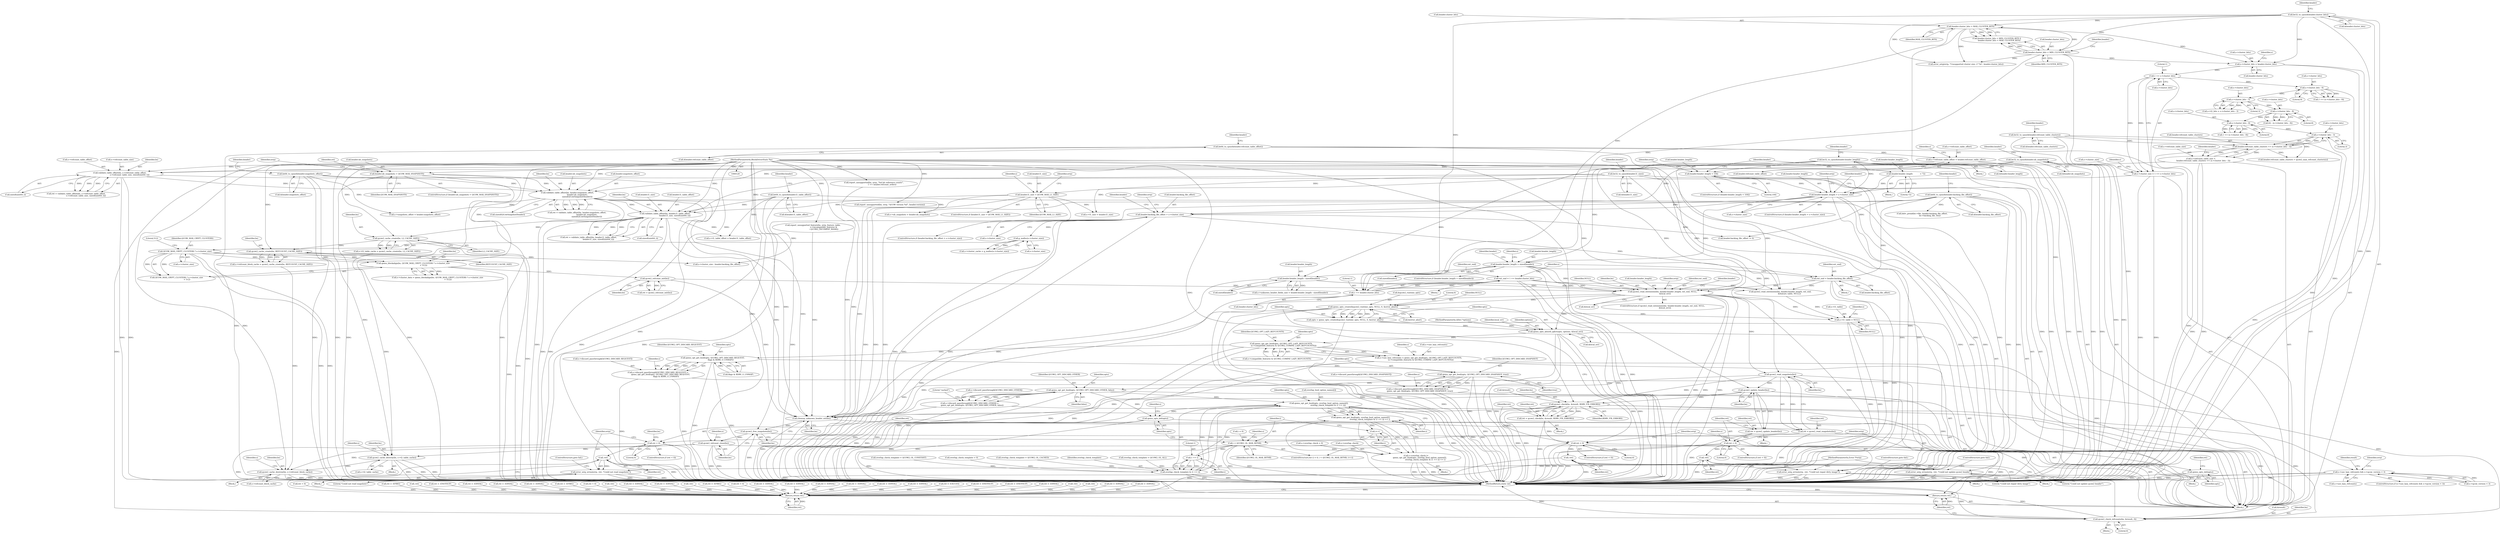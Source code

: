 digraph "0_qemu_6a83f8b5bec6f59e56cc49bd49e4c3f8f805d56f_0@API" {
"1001042" [label="(Call,qcow2_read_extensions(bs, header.header_length, ext_end, NULL,\n        &local_err))"];
"1001018" [label="(Call,qcow2_refcount_init(bs))"];
"1000996" [label="(Call,qemu_blockalign(bs, QCOW_MAX_CRYPT_CLUSTERS * s->cluster_size\n                                  + 512))"];
"1000981" [label="(Call,qcow2_cache_create(bs, REFCOUNT_CACHE_SIZE))"];
"1000974" [label="(Call,qcow2_cache_create(bs, L2_CACHE_SIZE))"];
"1000876" [label="(Call,validate_table_offset(bs, header.l1_table_offset,\n                                header.l1_size, sizeof(uint64_t)))"];
"1000786" [label="(Call,validate_table_offset(bs, header.snapshots_offset,\n                                header.nb_snapshots,\n                                sizeof(QCowSnapshotHeader)))"];
"1000750" [label="(Call,validate_table_offset(bs, s->refcount_table_offset,\n                                s->refcount_table_size, sizeof(uint64_t)))"];
"1000121" [label="(MethodParameterIn,BlockDriverState *bs)"];
"1000712" [label="(Call,s->refcount_table_offset = header.refcount_table_offset)"];
"1000218" [label="(Call,be64_to_cpus(&header.refcount_table_offset))"];
"1000719" [label="(Call,s->refcount_table_size =\n        header.refcount_table_clusters << (s->cluster_bits - 3))"];
"1000723" [label="(Call,header.refcount_table_clusters << (s->cluster_bits - 3))"];
"1000223" [label="(Call,be32_to_cpus(&header.refcount_table_clusters))"];
"1000727" [label="(Call,s->cluster_bits - 3)"];
"1000704" [label="(Call,s->cluster_bits - 8)"];
"1000692" [label="(Call,s->cluster_bits - 8)"];
"1000663" [label="(Call,s->cluster_bits - 3)"];
"1000331" [label="(Call,s->cluster_bits - 9)"];
"1000320" [label="(Call,1 << s->cluster_bits)"];
"1000309" [label="(Call,s->cluster_bits = header.cluster_bits)"];
"1000292" [label="(Call,header.cluster_bits > MAX_CLUSTER_BITS)"];
"1000198" [label="(Call,be32_to_cpus(&header.cluster_bits))"];
"1000287" [label="(Call,header.cluster_bits < MIN_CLUSTER_BITS)"];
"1000228" [label="(Call,be64_to_cpus(&header.snapshots_offset))"];
"1000233" [label="(Call,be32_to_cpus(&header.nb_snapshots))"];
"1000770" [label="(Call,header.nb_snapshots > QCOW_MAX_SNAPSHOTS)"];
"1000208" [label="(Call,be64_to_cpus(&header.l1_table_offset))"];
"1000213" [label="(Call,be32_to_cpus(&header.l1_size))"];
"1000806" [label="(Call,header.l1_size > QCOW_MAX_L1_SIZE)"];
"1000999" [label="(Call,QCOW_MAX_CRYPT_CLUSTERS * s->cluster_size)"];
"1000988" [label="(Call,g_malloc(s->cluster_size))"];
"1000479" [label="(Call,header.backing_file_offset > s->cluster_size)"];
"1000183" [label="(Call,be64_to_cpus(&header.backing_file_offset))"];
"1000411" [label="(Call,header.header_length > s->cluster_size)"];
"1000396" [label="(Call,header.header_length < 104)"];
"1000390" [label="(Call,be32_to_cpus(&header.header_length))"];
"1000363" [label="(Call,header.header_length            = 72)"];
"1000316" [label="(Call,s->cluster_size = 1 << s->cluster_bits)"];
"1000439" [label="(Call,header.header_length - sizeof(header))"];
"1000428" [label="(Call,header.header_length > sizeof(header))"];
"1000500" [label="(Call,ext_end = header.backing_file_offset)"];
"1000507" [label="(Call,ext_end = 1 << header.cluster_bits)"];
"1000509" [label="(Call,1 << header.cluster_bits)"];
"1001140" [label="(Call,qcow2_read_snapshots(bs))"];
"1001138" [label="(Call,ret = qcow2_read_snapshots(bs))"];
"1001143" [label="(Call,ret < 0)"];
"1001149" [label="(Call,-ret)"];
"1001147" [label="(Call,error_setg_errno(errp, -ret, \"Could not read snapshots\"))"];
"1001480" [label="(Return,return ret;)"];
"1001430" [label="(Return,return ret;)"];
"1001175" [label="(Call,qcow2_update_header(bs))"];
"1001173" [label="(Call,ret = qcow2_update_header(bs))"];
"1001178" [label="(Call,ret < 0)"];
"1001184" [label="(Call,-ret)"];
"1001182" [label="(Call,error_setg_errno(errp, -ret, \"Could not update qcow2 header\"))"];
"1001217" [label="(Call,qcow2_check(bs, &result, BDRV_FIX_ERRORS))"];
"1001215" [label="(Call,ret = qcow2_check(bs, &result, BDRV_FIX_ERRORS))"];
"1001223" [label="(Call,ret < 0)"];
"1001229" [label="(Call,-ret)"];
"1001227" [label="(Call,error_setg_errno(errp, -ret, \"Could not repair dirty image\"))"];
"1001425" [label="(Call,qcow2_check_refcounts(bs, &result, 0))"];
"1001437" [label="(Call,cleanup_unknown_header_ext(bs))"];
"1001439" [label="(Call,qcow2_free_snapshots(bs))"];
"1001441" [label="(Call,qcow2_refcount_close(bs))"];
"1001457" [label="(Call,qcow2_cache_destroy(bs, s->l2_table_cache))"];
"1001467" [label="(Call,qcow2_cache_destroy(bs, s->refcount_block_cache))"];
"1001235" [label="(Call,qemu_opts_create(&qcow2_runtime_opts, NULL, 0, &error_abort))"];
"1001233" [label="(Call,opts = qemu_opts_create(&qcow2_runtime_opts, NULL, 0, &error_abort))"];
"1001242" [label="(Call,qemu_opts_absorb_qdict(opts, options, &local_err))"];
"1001262" [label="(Call,qemu_opt_get_bool(opts, QCOW2_OPT_LAZY_REFCOUNTS,\n        (s->compatible_features & QCOW2_COMPAT_LAZY_REFCOUNTS)))"];
"1001258" [label="(Call,s->use_lazy_refcounts = qemu_opt_get_bool(opts, QCOW2_OPT_LAZY_REFCOUNTS,\n        (s->compatible_features & QCOW2_COMPAT_LAZY_REFCOUNTS)))"];
"1001403" [label="(Call,s->use_lazy_refcounts && s->qcow_version < 3)"];
"1001290" [label="(Call,qemu_opt_get_bool(opts, QCOW2_OPT_DISCARD_REQUEST,\n                          flags & BDRV_O_UNMAP))"];
"1001284" [label="(Call,s->discard_passthrough[QCOW2_DISCARD_REQUEST] =\n        qemu_opt_get_bool(opts, QCOW2_OPT_DISCARD_REQUEST,\n                          flags & BDRV_O_UNMAP))"];
"1001302" [label="(Call,qemu_opt_get_bool(opts, QCOW2_OPT_DISCARD_SNAPSHOT, true))"];
"1001296" [label="(Call,s->discard_passthrough[QCOW2_DISCARD_SNAPSHOT] =\n        qemu_opt_get_bool(opts, QCOW2_OPT_DISCARD_SNAPSHOT, true))"];
"1001312" [label="(Call,qemu_opt_get_bool(opts, QCOW2_OPT_DISCARD_OTHER, false))"];
"1001306" [label="(Call,s->discard_passthrough[QCOW2_DISCARD_OTHER] =\n        qemu_opt_get_bool(opts, QCOW2_OPT_DISCARD_OTHER, false))"];
"1001362" [label="(Call,qemu_opts_del(opts))"];
"1001389" [label="(Call,qemu_opt_get_bool(opts, overlap_bool_option_names[i],\n                              overlap_check_template & (1 << i)))"];
"1001388" [label="(Call,qemu_opt_get_bool(opts, overlap_bool_option_names[i],\n                              overlap_check_template & (1 << i)) << i)"];
"1001381" [label="(Call,i++)"];
"1001378" [label="(Call,i < QCOW2_OL_MAX_BITNR)"];
"1001396" [label="(Call,1 << i)"];
"1001394" [label="(Call,overlap_check_template & (1 << i))"];
"1001384" [label="(Call,s->overlap_check |=\n            qemu_opt_get_bool(opts, overlap_bool_option_names[i],\n                              overlap_check_template & (1 << i)) << i)"];
"1001400" [label="(Call,qemu_opts_del(opts))"];
"1001447" [label="(Call,s->l1_table = NULL)"];
"1001469" [label="(Call,s->refcount_block_cache)"];
"1001258" [label="(Call,s->use_lazy_refcounts = qemu_opt_get_bool(opts, QCOW2_OPT_LAZY_REFCOUNTS,\n        (s->compatible_features & QCOW2_COMPAT_LAZY_REFCOUNTS)))"];
"1000881" [label="(Call,header.l1_size)"];
"1000293" [label="(Call,header.cluster_bits)"];
"1001378" [label="(Call,i < QCOW2_OL_MAX_BITNR)"];
"1001480" [label="(Return,return ret;)"];
"1000224" [label="(Call,&header.refcount_table_clusters)"];
"1001226" [label="(Block,)"];
"1000975" [label="(Identifier,bs)"];
"1000984" [label="(Call,s->cluster_cache = g_malloc(s->cluster_size))"];
"1001396" [label="(Call,1 << i)"];
"1000797" [label="(Call,ret < 0)"];
"1000124" [label="(MethodParameterIn,Error **errp)"];
"1000786" [label="(Call,validate_table_offset(bs, header.snapshots_offset,\n                                header.nb_snapshots,\n                                sizeof(QCowSnapshotHeader)))"];
"1000659" [label="(Call,s->l2_bits = s->cluster_bits - 3)"];
"1000723" [label="(Call,header.refcount_table_clusters << (s->cluster_bits - 3))"];
"1000231" [label="(Identifier,header)"];
"1001187" [label="(ControlStructure,goto fail;)"];
"1000501" [label="(Identifier,ext_end)"];
"1000322" [label="(Call,s->cluster_bits)"];
"1000369" [label="(Block,)"];
"1001316" [label="(Literal,\"cached\")"];
"1000794" [label="(Call,sizeof(QCowSnapshotHeader))"];
"1001458" [label="(Identifier,bs)"];
"1001353" [label="(Call,overlap_check_template = QCOW2_OL_ALL)"];
"1001459" [label="(Call,s->l2_table_cache)"];
"1001004" [label="(Literal,512)"];
"1001244" [label="(Identifier,options)"];
"1001394" [label="(Call,overlap_check_template & (1 << i))"];
"1000125" [label="(Block,)"];
"1001236" [label="(Call,&qcow2_runtime_opts)"];
"1000398" [label="(Identifier,header)"];
"1000847" [label="(Call,ret = -EFBIG)"];
"1001306" [label="(Call,s->discard_passthrough[QCOW2_DISCARD_OTHER] =\n        qemu_opt_get_bool(opts, QCOW2_OPT_DISCARD_OTHER, false))"];
"1001027" [label="(Call,-ret)"];
"1001016" [label="(Call,ret = qcow2_refcount_init(bs))"];
"1000480" [label="(Call,header.backing_file_offset)"];
"1001148" [label="(Identifier,errp)"];
"1001221" [label="(Identifier,BDRV_FIX_ERRORS)"];
"1001296" [label="(Call,s->discard_passthrough[QCOW2_DISCARD_SNAPSHOT] =\n        qemu_opt_get_bool(opts, QCOW2_OPT_DISCARD_SNAPSHOT, true))"];
"1001447" [label="(Call,s->l1_table = NULL)"];
"1000428" [label="(Call,header.header_length > sizeof(header))"];
"1001333" [label="(Call,overlap_check_template = QCOW2_OL_CONSTANT)"];
"1000770" [label="(Call,header.nb_snapshots > QCOW_MAX_SNAPSHOTS)"];
"1001095" [label="(Call,bdrv_pread(bs->file, header.backing_file_offset,\n                         bs->backing_file, len))"];
"1001229" [label="(Call,-ret)"];
"1000774" [label="(Identifier,QCOW_MAX_SNAPSHOTS)"];
"1001442" [label="(Identifier,bs)"];
"1000310" [label="(Call,s->cluster_bits)"];
"1001421" [label="(Block,)"];
"1001242" [label="(Call,qemu_opts_absorb_qdict(opts, options, &local_err))"];
"1001293" [label="(Call,flags & BDRV_O_UNMAP)"];
"1001167" [label="(Block,)"];
"1001184" [label="(Call,-ret)"];
"1000805" [label="(ControlStructure,if (header.l1_size > QCOW_MAX_L1_SIZE))"];
"1000363" [label="(Call,header.header_length            = 72)"];
"1000273" [label="(Call,ret = -ENOTSUP)"];
"1000292" [label="(Call,header.cluster_bits > MAX_CLUSTER_BITS)"];
"1001000" [label="(Identifier,QCOW_MAX_CRYPT_CLUSTERS)"];
"1001357" [label="(Block,)"];
"1000506" [label="(Block,)"];
"1001437" [label="(Call,cleanup_unknown_header_ext(bs))"];
"1001235" [label="(Call,qemu_opts_create(&qcow2_runtime_opts, NULL, 0, &error_abort))"];
"1000733" [label="(Call,header.refcount_table_clusters > qcow2_max_refcount_clusters(s))"];
"1001404" [label="(Call,s->use_lazy_refcounts)"];
"1000884" [label="(Call,sizeof(uint64_t))"];
"1001297" [label="(Call,s->discard_passthrough[QCOW2_DISCARD_SNAPSHOT])"];
"1000603" [label="(Call,report_unsupported(bs, errp, \"%d bit reference counts\",\n                           1 << header.refcount_order))"];
"1000199" [label="(Call,&header.cluster_bits)"];
"1000218" [label="(Call,be64_to_cpus(&header.refcount_table_offset))"];
"1001145" [label="(Literal,0)"];
"1000321" [label="(Literal,1)"];
"1001217" [label="(Call,qcow2_check(bs, &result, BDRV_FIX_ERRORS))"];
"1000878" [label="(Call,header.l1_table_offset)"];
"1001044" [label="(Call,header.header_length)"];
"1000516" [label="(Identifier,s)"];
"1000874" [label="(Call,ret = validate_table_offset(bs, header.l1_table_offset,\n                                header.l1_size, sizeof(uint64_t)))"];
"1000546" [label="(Call,qcow2_read_extensions(bs, header.header_length, ext_end,\n                              &feature_table, NULL))"];
"1000479" [label="(Call,header.backing_file_offset > s->cluster_size)"];
"1000437" [label="(Identifier,s)"];
"1001239" [label="(Literal,0)"];
"1000806" [label="(Call,header.l1_size > QCOW_MAX_L1_SIZE)"];
"1001053" [label="(Identifier,errp)"];
"1001364" [label="(Call,ret = -EINVAL)"];
"1000233" [label="(Call,be32_to_cpus(&header.nb_snapshots))"];
"1000429" [label="(Call,header.header_length)"];
"1000490" [label="(Call,ret = -EINVAL)"];
"1000415" [label="(Call,s->cluster_size)"];
"1000223" [label="(Call,be32_to_cpus(&header.refcount_table_clusters))"];
"1001454" [label="(Identifier,s)"];
"1001466" [label="(Block,)"];
"1001416" [label="(Call,ret = -EINVAL)"];
"1000716" [label="(Call,header.refcount_table_offset)"];
"1000704" [label="(Call,s->cluster_bits - 8)"];
"1001312" [label="(Call,qemu_opt_get_bool(opts, QCOW2_OPT_DISCARD_OTHER, false))"];
"1000705" [label="(Call,s->cluster_bits)"];
"1001264" [label="(Identifier,QCOW2_OPT_LAZY_REFCOUNTS)"];
"1001362" [label="(Call,qemu_opts_del(opts))"];
"1001467" [label="(Call,qcow2_cache_destroy(bs, s->refcount_block_cache))"];
"1000976" [label="(Identifier,L2_CACHE_SIZE)"];
"1001178" [label="(Call,ret < 0)"];
"1000895" [label="(Call,s->l1_table_offset = header.l1_table_offset)"];
"1000970" [label="(Call,s->l2_table_cache = qcow2_cache_create(bs, L2_CACHE_SIZE))"];
"1000309" [label="(Call,s->cluster_bits = header.cluster_bits)"];
"1000755" [label="(Call,s->refcount_table_size)"];
"1001223" [label="(Call,ret < 0)"];
"1000992" [label="(Call,s->cluster_data = qemu_blockalign(bs, QCOW_MAX_CRYPT_CLUSTERS * s->cluster_size\n                                  + 512))"];
"1000777" [label="(Identifier,errp)"];
"1001049" [label="(Call,&local_err)"];
"1000820" [label="(Call,ret = -EFBIG)"];
"1000483" [label="(Call,s->cluster_size)"];
"1000787" [label="(Identifier,bs)"];
"1000667" [label="(Literal,3)"];
"1000664" [label="(Call,s->cluster_bits)"];
"1001181" [label="(Block,)"];
"1000761" [label="(Call,ret < 0)"];
"1000791" [label="(Call,header.nb_snapshots)"];
"1001439" [label="(Call,qcow2_free_snapshots(bs))"];
"1000982" [label="(Identifier,bs)"];
"1001445" [label="(Identifier,s)"];
"1000663" [label="(Call,s->cluster_bits - 3)"];
"1000500" [label="(Call,ext_end = header.backing_file_offset)"];
"1000291" [label="(Identifier,MIN_CLUSTER_BITS)"];
"1000721" [label="(Identifier,s)"];
"1001299" [label="(Identifier,s)"];
"1000713" [label="(Call,s->refcount_table_offset)"];
"1000169" [label="(Call,-ret)"];
"1001191" [label="(Identifier,s)"];
"1001363" [label="(Identifier,opts)"];
"1000748" [label="(Call,ret = validate_table_offset(bs, s->refcount_table_offset,\n                                s->refcount_table_size, sizeof(uint64_t)))"];
"1000813" [label="(Identifier,errp)"];
"1001216" [label="(Identifier,ret)"];
"1001233" [label="(Call,opts = qemu_opts_create(&qcow2_runtime_opts, NULL, 0, &error_abort))"];
"1000637" [label="(Call,ret = -EINVAL)"];
"1001055" [label="(Call,ret = -EINVAL)"];
"1000947" [label="(Call,-ret)"];
"1000206" [label="(Identifier,header)"];
"1000226" [label="(Identifier,header)"];
"1000287" [label="(Call,header.cluster_bits < MIN_CLUSTER_BITS)"];
"1000499" [label="(Block,)"];
"1000727" [label="(Call,s->cluster_bits - 3)"];
"1001379" [label="(Identifier,i)"];
"1001175" [label="(Call,qcow2_update_header(bs))"];
"1001456" [label="(Block,)"];
"1000121" [label="(MethodParameterIn,BlockDriverState *bs)"];
"1000214" [label="(Call,&header.l1_size)"];
"1001323" [label="(Call,overlap_check_template = 0)"];
"1001157" [label="(Identifier,bs)"];
"1001041" [label="(ControlStructure,if (qcow2_read_extensions(bs, header.header_length, ext_end, NULL,\n        &local_err)))"];
"1001448" [label="(Call,s->l1_table)"];
"1001427" [label="(Call,&result)"];
"1001042" [label="(Call,qcow2_read_extensions(bs, header.header_length, ext_end, NULL,\n        &local_err))"];
"1001146" [label="(Block,)"];
"1001139" [label="(Identifier,ret)"];
"1000286" [label="(Call,header.cluster_bits < MIN_CLUSTER_BITS ||\n        header.cluster_bits > MAX_CLUSTER_BITS)"];
"1001403" [label="(Call,s->use_lazy_refcounts && s->qcow_version < 3)"];
"1001273" [label="(Identifier,s)"];
"1000320" [label="(Call,1 << s->cluster_bits)"];
"1000815" [label="(Call,ret = -EFBIG)"];
"1001343" [label="(Call,overlap_check_template = QCOW2_OL_CACHED)"];
"1001061" [label="(Call,header.backing_file_offset != 0)"];
"1001398" [label="(Identifier,i)"];
"1000122" [label="(MethodParameterIn,QDict *options)"];
"1001395" [label="(Identifier,overlap_check_template)"];
"1000735" [label="(Identifier,header)"];
"1001304" [label="(Identifier,QCOW2_OPT_DISCARD_SNAPSHOT)"];
"1001390" [label="(Identifier,opts)"];
"1001399" [label="(Identifier,i)"];
"1000191" [label="(Identifier,header)"];
"1001183" [label="(Identifier,errp)"];
"1000327" [label="(Identifier,s)"];
"1001457" [label="(Call,qcow2_cache_destroy(bs, s->l2_table_cache))"];
"1001380" [label="(Identifier,QCOW2_OL_MAX_BITNR)"];
"1001382" [label="(Identifier,i)"];
"1000502" [label="(Call,header.backing_file_offset)"];
"1001313" [label="(Identifier,opts)"];
"1001228" [label="(Identifier,errp)"];
"1000213" [label="(Call,be32_to_cpus(&header.l1_size))"];
"1001375" [label="(Call,i = 0)"];
"1000724" [label="(Call,header.refcount_table_clusters)"];
"1001138" [label="(Call,ret = qcow2_read_snapshots(bs))"];
"1000509" [label="(Call,1 << header.cluster_bits)"];
"1001302" [label="(Call,qemu_opt_get_bool(opts, QCOW2_OPT_DISCARD_SNAPSHOT, true))"];
"1001077" [label="(Call,s->cluster_size - header.backing_file_offset)"];
"1000511" [label="(Call,header.cluster_bits)"];
"1000810" [label="(Identifier,QCOW_MAX_L1_SIZE)"];
"1001425" [label="(Call,qcow2_check_refcounts(bs, &result, 0))"];
"1000887" [label="(Call,ret < 0)"];
"1001144" [label="(Identifier,ret)"];
"1000413" [label="(Identifier,header)"];
"1000996" [label="(Call,qemu_blockalign(bs, QCOW_MAX_CRYPT_CLUSTERS * s->cluster_size\n                                  + 512))"];
"1000236" [label="(Identifier,header)"];
"1000779" [label="(Call,ret = -EINVAL)"];
"1000198" [label="(Call,be32_to_cpus(&header.cluster_bits))"];
"1001315" [label="(Identifier,false)"];
"1000329" [label="(Call,1 << (s->cluster_bits - 9))"];
"1001374" [label="(ControlStructure,for (i = 0; i < QCOW2_OL_MAX_BITNR; i++))"];
"1000219" [label="(Call,&header.refcount_table_offset)"];
"1001142" [label="(ControlStructure,if (ret < 0))"];
"1001259" [label="(Call,s->use_lazy_refcounts)"];
"1001400" [label="(Call,qemu_opts_del(opts))"];
"1000481" [label="(Identifier,header)"];
"1001232" [label="(ControlStructure,goto fail;)"];
"1001284" [label="(Call,s->discard_passthrough[QCOW2_DISCARD_REQUEST] =\n        qemu_opt_get_bool(opts, QCOW2_OPT_DISCARD_REQUEST,\n                          flags & BDRV_O_UNMAP))"];
"1001386" [label="(Identifier,s)"];
"1000208" [label="(Call,be64_to_cpus(&header.l1_table_offset))"];
"1000298" [label="(Call,error_setg(errp, \"Unsupported cluster size: 2^%i\", header.cluster_bits))"];
"1001088" [label="(Call,ret = -EINVAL)"];
"1001182" [label="(Call,error_setg_errno(errp, -ret, \"Could not update qcow2 header\"))"];
"1000422" [label="(Call,ret = -EINVAL)"];
"1000435" [label="(Call,s->unknown_header_fields_size = header.header_length - sizeof(header))"];
"1000427" [label="(ControlStructure,if (header.header_length > sizeof(header)))"];
"1000999" [label="(Call,QCOW_MAX_CRYPT_CLUSTERS * s->cluster_size)"];
"1000296" [label="(Identifier,MAX_CLUSTER_BITS)"];
"1001248" [label="(Identifier,local_err)"];
"1001402" [label="(ControlStructure,if (s->use_lazy_refcounts && s->qcow_version < 3))"];
"1000497" [label="(Identifier,header)"];
"1000743" [label="(Call,ret = -EINVAL)"];
"1000332" [label="(Call,s->cluster_bits)"];
"1001426" [label="(Identifier,bs)"];
"1000331" [label="(Call,s->cluster_bits - 9)"];
"1000397" [label="(Call,header.header_length)"];
"1000342" [label="(Block,)"];
"1001292" [label="(Identifier,QCOW2_OPT_DISCARD_REQUEST)"];
"1000731" [label="(Literal,3)"];
"1001441" [label="(Call,qcow2_refcount_close(bs))"];
"1000720" [label="(Call,s->refcount_table_size)"];
"1001238" [label="(Identifier,NULL)"];
"1000294" [label="(Identifier,header)"];
"1000696" [label="(Literal,8)"];
"1000432" [label="(Call,sizeof(header))"];
"1001369" [label="(Call,s->overlap_check = 0)"];
"1001018" [label="(Call,qcow2_refcount_init(bs))"];
"1000981" [label="(Call,qcow2_cache_create(bs, REFCOUNT_CACHE_SIZE))"];
"1000288" [label="(Call,header.cluster_bits)"];
"1001215" [label="(Call,ret = qcow2_check(bs, &result, BDRV_FIX_ERRORS))"];
"1000827" [label="(Identifier,s)"];
"1001290" [label="(Call,qemu_opt_get_bool(opts, QCOW2_OPT_DISCARD_REQUEST,\n                          flags & BDRV_O_UNMAP))"];
"1000807" [label="(Call,header.l1_size)"];
"1001265" [label="(Call,s->compatible_features & QCOW2_COMPAT_LAZY_REFCOUNTS)"];
"1000248" [label="(Call,ret = -EINVAL)"];
"1000869" [label="(Call,ret = -EINVAL)"];
"1000318" [label="(Identifier,s)"];
"1001307" [label="(Call,s->discard_passthrough[QCOW2_DISCARD_OTHER])"];
"1001405" [label="(Identifier,s)"];
"1000367" [label="(Literal,72)"];
"1001314" [label="(Identifier,QCOW2_OPT_DISCARD_OTHER)"];
"1000183" [label="(Call,be64_to_cpus(&header.backing_file_offset))"];
"1000440" [label="(Call,header.header_length)"];
"1001430" [label="(Return,return ret;)"];
"1001451" [label="(Identifier,NULL)"];
"1000719" [label="(Call,s->refcount_table_size =\n        header.refcount_table_clusters << (s->cluster_bits - 3))"];
"1001438" [label="(Identifier,bs)"];
"1000702" [label="(Call,1 << (s->cluster_bits - 8))"];
"1000591" [label="(Call,ret = -EACCES)"];
"1000876" [label="(Call,validate_table_offset(bs, header.l1_table_offset,\n                                header.l1_size, sizeof(uint64_t)))"];
"1000412" [label="(Call,header.header_length)"];
"1000751" [label="(Identifier,bs)"];
"1000692" [label="(Call,s->cluster_bits - 8)"];
"1000974" [label="(Call,qcow2_cache_create(bs, L2_CACHE_SIZE))"];
"1001141" [label="(Identifier,bs)"];
"1000266" [label="(Call,report_unsupported(bs, errp, \"QCOW version %d\", header.version))"];
"1000988" [label="(Call,g_malloc(s->cluster_size))"];
"1000420" [label="(Identifier,errp)"];
"1000313" [label="(Call,header.cluster_bits)"];
"1001150" [label="(Identifier,ret)"];
"1001230" [label="(Identifier,ret)"];
"1001180" [label="(Literal,0)"];
"1001222" [label="(ControlStructure,if (ret < 0))"];
"1001383" [label="(Block,)"];
"1000750" [label="(Call,validate_table_offset(bs, s->refcount_table_offset,\n                                s->refcount_table_size, sizeof(uint64_t)))"];
"1000430" [label="(Identifier,header)"];
"1001185" [label="(Identifier,ret)"];
"1001001" [label="(Call,s->cluster_size)"];
"1001414" [label="(Identifier,errp)"];
"1000396" [label="(Call,header.header_length < 104)"];
"1000708" [label="(Literal,8)"];
"1001047" [label="(Identifier,ext_end)"];
"1000221" [label="(Identifier,header)"];
"1000443" [label="(Call,sizeof(header))"];
"1000478" [label="(ControlStructure,if (header.backing_file_offset > s->cluster_size))"];
"1001219" [label="(Call,&result)"];
"1000510" [label="(Literal,1)"];
"1001173" [label="(Call,ret = qcow2_update_header(bs))"];
"1001186" [label="(Literal,\"Could not update qcow2 header\")"];
"1001429" [label="(Literal,0)"];
"1000769" [label="(ControlStructure,if (header.nb_snapshots > QCOW_MAX_SNAPSHOTS))"];
"1000712" [label="(Call,s->refcount_table_offset = header.refcount_table_offset)"];
"1000395" [label="(ControlStructure,if (header.header_length < 104))"];
"1000364" [label="(Call,header.header_length)"];
"1001174" [label="(Identifier,ret)"];
"1000785" [label="(Identifier,ret)"];
"1000411" [label="(Call,header.header_length > s->cluster_size)"];
"1000241" [label="(Identifier,header)"];
"1000564" [label="(Call,ret = -ENOTSUP)"];
"1001464" [label="(Identifier,s)"];
"1000771" [label="(Call,header.nb_snapshots)"];
"1000555" [label="(Call,report_unsupported_feature(bs, errp, feature_table,\n                                   s->incompatible_features &\n                                   ~QCOW2_INCOMPAT_MASK))"];
"1001151" [label="(Literal,\"Could not read snapshots\")"];
"1000228" [label="(Call,be64_to_cpus(&header.snapshots_offset))"];
"1001147" [label="(Call,error_setg_errno(errp, -ret, \"Could not read snapshots\"))"];
"1001152" [label="(ControlStructure,goto fail;)"];
"1001263" [label="(Identifier,opts)"];
"1001309" [label="(Identifier,s)"];
"1000234" [label="(Call,&header.nb_snapshots)"];
"1001234" [label="(Identifier,opts)"];
"1000752" [label="(Call,s->refcount_table_offset)"];
"1001285" [label="(Call,s->discard_passthrough[QCOW2_DISCARD_REQUEST])"];
"1001303" [label="(Identifier,opts)"];
"1000216" [label="(Identifier,header)"];
"1001179" [label="(Identifier,ret)"];
"1001482" [label="(MethodReturn,static int)"];
"1000758" [label="(Call,sizeof(uint64_t))"];
"1000390" [label="(Call,be32_to_cpus(&header.header_length))"];
"1001231" [label="(Literal,\"Could not repair dirty image\")"];
"1000209" [label="(Call,&header.l1_table_offset)"];
"1000612" [label="(Call,ret = -ENOTSUP)"];
"1001440" [label="(Identifier,bs)"];
"1000788" [label="(Call,header.snapshots_offset)"];
"1001253" [label="(Call,ret = -EINVAL)"];
"1001385" [label="(Call,s->overlap_check)"];
"1000690" [label="(Call,62 - (s->cluster_bits - 8))"];
"1001149" [label="(Call,-ret)"];
"1001019" [label="(Identifier,bs)"];
"1000877" [label="(Identifier,bs)"];
"1000784" [label="(Call,ret = validate_table_offset(bs, header.snapshots_offset,\n                                header.nb_snapshots,\n                                sizeof(QCowSnapshotHeader)))"];
"1000317" [label="(Call,s->cluster_size)"];
"1001389" [label="(Call,qemu_opt_get_bool(opts, overlap_bool_option_names[i],\n                              overlap_check_template & (1 << i)))"];
"1000983" [label="(Identifier,REFCOUNT_CACHE_SIZE)"];
"1001384" [label="(Call,s->overlap_check |=\n            qemu_opt_get_bool(opts, overlap_bool_option_names[i],\n                              overlap_check_template & (1 << i)) << i)"];
"1001381" [label="(Call,i++)"];
"1001391" [label="(Call,overlap_bool_option_names[i])"];
"1001176" [label="(Identifier,bs)"];
"1001424" [label="(Identifier,result)"];
"1001225" [label="(Literal,0)"];
"1001401" [label="(Identifier,opts)"];
"1000989" [label="(Call,s->cluster_size)"];
"1000728" [label="(Call,s->cluster_bits)"];
"1001131" [label="(Call,s->nb_snapshots = header.nb_snapshots)"];
"1000184" [label="(Call,&header.backing_file_offset)"];
"1000507" [label="(Call,ext_end = 1 << header.cluster_bits)"];
"1001243" [label="(Identifier,opts)"];
"1001474" [label="(Identifier,s)"];
"1000439" [label="(Call,header.header_length - sizeof(header))"];
"1001481" [label="(Identifier,ret)"];
"1001305" [label="(Identifier,true)"];
"1000335" [label="(Literal,9)"];
"1001218" [label="(Identifier,bs)"];
"1001240" [label="(Call,&error_abort)"];
"1001224" [label="(Identifier,ret)"];
"1001143" [label="(Call,ret < 0)"];
"1001211" [label="(Block,)"];
"1001063" [label="(Identifier,header)"];
"1001431" [label="(Identifier,ret)"];
"1001048" [label="(Identifier,NULL)"];
"1001245" [label="(Call,&local_err)"];
"1001113" [label="(Call,-ret)"];
"1001397" [label="(Literal,1)"];
"1000474" [label="(Call,-ret)"];
"1000977" [label="(Call,s->refcount_block_cache = qcow2_cache_create(bs, REFCOUNT_CACHE_SIZE))"];
"1001388" [label="(Call,qemu_opt_get_bool(opts, overlap_bool_option_names[i],\n                              overlap_check_template & (1 << i)) << i)"];
"1001365" [label="(Identifier,ret)"];
"1000316" [label="(Call,s->cluster_size = 1 << s->cluster_bits)"];
"1001407" [label="(Call,s->qcow_version < 3)"];
"1000403" [label="(Identifier,errp)"];
"1001140" [label="(Call,qcow2_read_snapshots(bs))"];
"1001043" [label="(Identifier,bs)"];
"1001227" [label="(Call,error_setg_errno(errp, -ret, \"Could not repair dirty image\"))"];
"1000693" [label="(Call,s->cluster_bits)"];
"1001468" [label="(Identifier,bs)"];
"1001262" [label="(Call,qemu_opt_get_bool(opts, QCOW2_OPT_LAZY_REFCOUNTS,\n        (s->compatible_features & QCOW2_COMPAT_LAZY_REFCOUNTS)))"];
"1000400" [label="(Literal,104)"];
"1000488" [label="(Identifier,errp)"];
"1001291" [label="(Identifier,opts)"];
"1000998" [label="(Call,QCOW_MAX_CRYPT_CLUSTERS * s->cluster_size\n                                  + 512)"];
"1000410" [label="(ControlStructure,if (header.header_length > s->cluster_size))"];
"1000391" [label="(Call,&header.header_length)"];
"1000304" [label="(Call,ret = -EINVAL)"];
"1000997" [label="(Identifier,bs)"];
"1000405" [label="(Call,ret = -EINVAL)"];
"1001124" [label="(Call,s->snapshots_offset = header.snapshots_offset)"];
"1001177" [label="(ControlStructure,if (ret < 0))"];
"1000508" [label="(Identifier,ext_end)"];
"1000825" [label="(Call,s->l1_size = header.l1_size)"];
"1000229" [label="(Call,&header.snapshots_offset)"];
"1001042" -> "1001041"  [label="AST: "];
"1001042" -> "1001049"  [label="CFG: "];
"1001043" -> "1001042"  [label="AST: "];
"1001044" -> "1001042"  [label="AST: "];
"1001047" -> "1001042"  [label="AST: "];
"1001048" -> "1001042"  [label="AST: "];
"1001049" -> "1001042"  [label="AST: "];
"1001053" -> "1001042"  [label="CFG: "];
"1001063" -> "1001042"  [label="CFG: "];
"1001042" -> "1001482"  [label="DDG: "];
"1001042" -> "1001482"  [label="DDG: "];
"1001042" -> "1001482"  [label="DDG: "];
"1001042" -> "1001482"  [label="DDG: "];
"1001018" -> "1001042"  [label="DDG: "];
"1000121" -> "1001042"  [label="DDG: "];
"1000439" -> "1001042"  [label="DDG: "];
"1000390" -> "1001042"  [label="DDG: "];
"1000428" -> "1001042"  [label="DDG: "];
"1000500" -> "1001042"  [label="DDG: "];
"1000507" -> "1001042"  [label="DDG: "];
"1001042" -> "1001140"  [label="DDG: "];
"1001042" -> "1001235"  [label="DDG: "];
"1001042" -> "1001242"  [label="DDG: "];
"1001042" -> "1001437"  [label="DDG: "];
"1001042" -> "1001447"  [label="DDG: "];
"1001018" -> "1001016"  [label="AST: "];
"1001018" -> "1001019"  [label="CFG: "];
"1001019" -> "1001018"  [label="AST: "];
"1001016" -> "1001018"  [label="CFG: "];
"1001018" -> "1001016"  [label="DDG: "];
"1000996" -> "1001018"  [label="DDG: "];
"1000121" -> "1001018"  [label="DDG: "];
"1001018" -> "1001437"  [label="DDG: "];
"1000996" -> "1000992"  [label="AST: "];
"1000996" -> "1000998"  [label="CFG: "];
"1000997" -> "1000996"  [label="AST: "];
"1000998" -> "1000996"  [label="AST: "];
"1000992" -> "1000996"  [label="CFG: "];
"1000996" -> "1001482"  [label="DDG: "];
"1000996" -> "1000992"  [label="DDG: "];
"1000996" -> "1000992"  [label="DDG: "];
"1000981" -> "1000996"  [label="DDG: "];
"1000121" -> "1000996"  [label="DDG: "];
"1000999" -> "1000996"  [label="DDG: "];
"1000999" -> "1000996"  [label="DDG: "];
"1000981" -> "1000977"  [label="AST: "];
"1000981" -> "1000983"  [label="CFG: "];
"1000982" -> "1000981"  [label="AST: "];
"1000983" -> "1000981"  [label="AST: "];
"1000977" -> "1000981"  [label="CFG: "];
"1000981" -> "1001482"  [label="DDG: "];
"1000981" -> "1000977"  [label="DDG: "];
"1000981" -> "1000977"  [label="DDG: "];
"1000974" -> "1000981"  [label="DDG: "];
"1000121" -> "1000981"  [label="DDG: "];
"1000974" -> "1000970"  [label="AST: "];
"1000974" -> "1000976"  [label="CFG: "];
"1000975" -> "1000974"  [label="AST: "];
"1000976" -> "1000974"  [label="AST: "];
"1000970" -> "1000974"  [label="CFG: "];
"1000974" -> "1001482"  [label="DDG: "];
"1000974" -> "1000970"  [label="DDG: "];
"1000974" -> "1000970"  [label="DDG: "];
"1000876" -> "1000974"  [label="DDG: "];
"1000121" -> "1000974"  [label="DDG: "];
"1000876" -> "1000874"  [label="AST: "];
"1000876" -> "1000884"  [label="CFG: "];
"1000877" -> "1000876"  [label="AST: "];
"1000878" -> "1000876"  [label="AST: "];
"1000881" -> "1000876"  [label="AST: "];
"1000884" -> "1000876"  [label="AST: "];
"1000874" -> "1000876"  [label="CFG: "];
"1000876" -> "1001482"  [label="DDG: "];
"1000876" -> "1001482"  [label="DDG: "];
"1000876" -> "1000874"  [label="DDG: "];
"1000876" -> "1000874"  [label="DDG: "];
"1000876" -> "1000874"  [label="DDG: "];
"1000786" -> "1000876"  [label="DDG: "];
"1000121" -> "1000876"  [label="DDG: "];
"1000208" -> "1000876"  [label="DDG: "];
"1000213" -> "1000876"  [label="DDG: "];
"1000806" -> "1000876"  [label="DDG: "];
"1000876" -> "1000895"  [label="DDG: "];
"1000876" -> "1001437"  [label="DDG: "];
"1000786" -> "1000784"  [label="AST: "];
"1000786" -> "1000794"  [label="CFG: "];
"1000787" -> "1000786"  [label="AST: "];
"1000788" -> "1000786"  [label="AST: "];
"1000791" -> "1000786"  [label="AST: "];
"1000794" -> "1000786"  [label="AST: "];
"1000784" -> "1000786"  [label="CFG: "];
"1000786" -> "1001482"  [label="DDG: "];
"1000786" -> "1001482"  [label="DDG: "];
"1000786" -> "1000784"  [label="DDG: "];
"1000786" -> "1000784"  [label="DDG: "];
"1000786" -> "1000784"  [label="DDG: "];
"1000750" -> "1000786"  [label="DDG: "];
"1000121" -> "1000786"  [label="DDG: "];
"1000228" -> "1000786"  [label="DDG: "];
"1000233" -> "1000786"  [label="DDG: "];
"1000770" -> "1000786"  [label="DDG: "];
"1000786" -> "1001124"  [label="DDG: "];
"1000786" -> "1001131"  [label="DDG: "];
"1000786" -> "1001437"  [label="DDG: "];
"1000750" -> "1000748"  [label="AST: "];
"1000750" -> "1000758"  [label="CFG: "];
"1000751" -> "1000750"  [label="AST: "];
"1000752" -> "1000750"  [label="AST: "];
"1000755" -> "1000750"  [label="AST: "];
"1000758" -> "1000750"  [label="AST: "];
"1000748" -> "1000750"  [label="CFG: "];
"1000750" -> "1001482"  [label="DDG: "];
"1000750" -> "1001482"  [label="DDG: "];
"1000750" -> "1000748"  [label="DDG: "];
"1000750" -> "1000748"  [label="DDG: "];
"1000750" -> "1000748"  [label="DDG: "];
"1000121" -> "1000750"  [label="DDG: "];
"1000712" -> "1000750"  [label="DDG: "];
"1000719" -> "1000750"  [label="DDG: "];
"1000750" -> "1001437"  [label="DDG: "];
"1000121" -> "1000120"  [label="AST: "];
"1000121" -> "1001482"  [label="DDG: "];
"1000121" -> "1000266"  [label="DDG: "];
"1000121" -> "1000546"  [label="DDG: "];
"1000121" -> "1000555"  [label="DDG: "];
"1000121" -> "1000603"  [label="DDG: "];
"1000121" -> "1001140"  [label="DDG: "];
"1000121" -> "1001175"  [label="DDG: "];
"1000121" -> "1001217"  [label="DDG: "];
"1000121" -> "1001425"  [label="DDG: "];
"1000121" -> "1001437"  [label="DDG: "];
"1000121" -> "1001439"  [label="DDG: "];
"1000121" -> "1001441"  [label="DDG: "];
"1000121" -> "1001457"  [label="DDG: "];
"1000121" -> "1001467"  [label="DDG: "];
"1000712" -> "1000125"  [label="AST: "];
"1000712" -> "1000716"  [label="CFG: "];
"1000713" -> "1000712"  [label="AST: "];
"1000716" -> "1000712"  [label="AST: "];
"1000721" -> "1000712"  [label="CFG: "];
"1000712" -> "1001482"  [label="DDG: "];
"1000712" -> "1001482"  [label="DDG: "];
"1000218" -> "1000712"  [label="DDG: "];
"1000218" -> "1000125"  [label="AST: "];
"1000218" -> "1000219"  [label="CFG: "];
"1000219" -> "1000218"  [label="AST: "];
"1000226" -> "1000218"  [label="CFG: "];
"1000218" -> "1001482"  [label="DDG: "];
"1000218" -> "1001482"  [label="DDG: "];
"1000719" -> "1000125"  [label="AST: "];
"1000719" -> "1000723"  [label="CFG: "];
"1000720" -> "1000719"  [label="AST: "];
"1000723" -> "1000719"  [label="AST: "];
"1000735" -> "1000719"  [label="CFG: "];
"1000719" -> "1001482"  [label="DDG: "];
"1000719" -> "1001482"  [label="DDG: "];
"1000723" -> "1000719"  [label="DDG: "];
"1000723" -> "1000719"  [label="DDG: "];
"1000723" -> "1000727"  [label="CFG: "];
"1000724" -> "1000723"  [label="AST: "];
"1000727" -> "1000723"  [label="AST: "];
"1000723" -> "1001482"  [label="DDG: "];
"1000223" -> "1000723"  [label="DDG: "];
"1000727" -> "1000723"  [label="DDG: "];
"1000727" -> "1000723"  [label="DDG: "];
"1000723" -> "1000733"  [label="DDG: "];
"1000223" -> "1000125"  [label="AST: "];
"1000223" -> "1000224"  [label="CFG: "];
"1000224" -> "1000223"  [label="AST: "];
"1000231" -> "1000223"  [label="CFG: "];
"1000223" -> "1001482"  [label="DDG: "];
"1000223" -> "1001482"  [label="DDG: "];
"1000223" -> "1000733"  [label="DDG: "];
"1000727" -> "1000731"  [label="CFG: "];
"1000728" -> "1000727"  [label="AST: "];
"1000731" -> "1000727"  [label="AST: "];
"1000727" -> "1001482"  [label="DDG: "];
"1000704" -> "1000727"  [label="DDG: "];
"1000704" -> "1000702"  [label="AST: "];
"1000704" -> "1000708"  [label="CFG: "];
"1000705" -> "1000704"  [label="AST: "];
"1000708" -> "1000704"  [label="AST: "];
"1000702" -> "1000704"  [label="CFG: "];
"1000704" -> "1000702"  [label="DDG: "];
"1000704" -> "1000702"  [label="DDG: "];
"1000692" -> "1000704"  [label="DDG: "];
"1000692" -> "1000690"  [label="AST: "];
"1000692" -> "1000696"  [label="CFG: "];
"1000693" -> "1000692"  [label="AST: "];
"1000696" -> "1000692"  [label="AST: "];
"1000690" -> "1000692"  [label="CFG: "];
"1000692" -> "1000690"  [label="DDG: "];
"1000692" -> "1000690"  [label="DDG: "];
"1000663" -> "1000692"  [label="DDG: "];
"1000663" -> "1000659"  [label="AST: "];
"1000663" -> "1000667"  [label="CFG: "];
"1000664" -> "1000663"  [label="AST: "];
"1000667" -> "1000663"  [label="AST: "];
"1000659" -> "1000663"  [label="CFG: "];
"1000663" -> "1000659"  [label="DDG: "];
"1000663" -> "1000659"  [label="DDG: "];
"1000331" -> "1000663"  [label="DDG: "];
"1000331" -> "1000329"  [label="AST: "];
"1000331" -> "1000335"  [label="CFG: "];
"1000332" -> "1000331"  [label="AST: "];
"1000335" -> "1000331"  [label="AST: "];
"1000329" -> "1000331"  [label="CFG: "];
"1000331" -> "1001482"  [label="DDG: "];
"1000331" -> "1000329"  [label="DDG: "];
"1000331" -> "1000329"  [label="DDG: "];
"1000320" -> "1000331"  [label="DDG: "];
"1000320" -> "1000316"  [label="AST: "];
"1000320" -> "1000322"  [label="CFG: "];
"1000321" -> "1000320"  [label="AST: "];
"1000322" -> "1000320"  [label="AST: "];
"1000316" -> "1000320"  [label="CFG: "];
"1000320" -> "1000316"  [label="DDG: "];
"1000320" -> "1000316"  [label="DDG: "];
"1000309" -> "1000320"  [label="DDG: "];
"1000309" -> "1000125"  [label="AST: "];
"1000309" -> "1000313"  [label="CFG: "];
"1000310" -> "1000309"  [label="AST: "];
"1000313" -> "1000309"  [label="AST: "];
"1000318" -> "1000309"  [label="CFG: "];
"1000309" -> "1001482"  [label="DDG: "];
"1000292" -> "1000309"  [label="DDG: "];
"1000198" -> "1000309"  [label="DDG: "];
"1000287" -> "1000309"  [label="DDG: "];
"1000292" -> "1000286"  [label="AST: "];
"1000292" -> "1000296"  [label="CFG: "];
"1000293" -> "1000292"  [label="AST: "];
"1000296" -> "1000292"  [label="AST: "];
"1000286" -> "1000292"  [label="CFG: "];
"1000292" -> "1001482"  [label="DDG: "];
"1000292" -> "1000286"  [label="DDG: "];
"1000292" -> "1000286"  [label="DDG: "];
"1000198" -> "1000292"  [label="DDG: "];
"1000287" -> "1000292"  [label="DDG: "];
"1000292" -> "1000298"  [label="DDG: "];
"1000292" -> "1000509"  [label="DDG: "];
"1000198" -> "1000125"  [label="AST: "];
"1000198" -> "1000199"  [label="CFG: "];
"1000199" -> "1000198"  [label="AST: "];
"1000206" -> "1000198"  [label="CFG: "];
"1000198" -> "1001482"  [label="DDG: "];
"1000198" -> "1001482"  [label="DDG: "];
"1000198" -> "1000287"  [label="DDG: "];
"1000198" -> "1000298"  [label="DDG: "];
"1000198" -> "1000509"  [label="DDG: "];
"1000287" -> "1000286"  [label="AST: "];
"1000287" -> "1000291"  [label="CFG: "];
"1000288" -> "1000287"  [label="AST: "];
"1000291" -> "1000287"  [label="AST: "];
"1000294" -> "1000287"  [label="CFG: "];
"1000286" -> "1000287"  [label="CFG: "];
"1000287" -> "1001482"  [label="DDG: "];
"1000287" -> "1000286"  [label="DDG: "];
"1000287" -> "1000286"  [label="DDG: "];
"1000287" -> "1000298"  [label="DDG: "];
"1000287" -> "1000509"  [label="DDG: "];
"1000228" -> "1000125"  [label="AST: "];
"1000228" -> "1000229"  [label="CFG: "];
"1000229" -> "1000228"  [label="AST: "];
"1000236" -> "1000228"  [label="CFG: "];
"1000228" -> "1001482"  [label="DDG: "];
"1000228" -> "1001482"  [label="DDG: "];
"1000228" -> "1001124"  [label="DDG: "];
"1000233" -> "1000125"  [label="AST: "];
"1000233" -> "1000234"  [label="CFG: "];
"1000234" -> "1000233"  [label="AST: "];
"1000241" -> "1000233"  [label="CFG: "];
"1000233" -> "1001482"  [label="DDG: "];
"1000233" -> "1001482"  [label="DDG: "];
"1000233" -> "1000770"  [label="DDG: "];
"1000233" -> "1001131"  [label="DDG: "];
"1000770" -> "1000769"  [label="AST: "];
"1000770" -> "1000774"  [label="CFG: "];
"1000771" -> "1000770"  [label="AST: "];
"1000774" -> "1000770"  [label="AST: "];
"1000777" -> "1000770"  [label="CFG: "];
"1000785" -> "1000770"  [label="CFG: "];
"1000770" -> "1001482"  [label="DDG: "];
"1000770" -> "1001482"  [label="DDG: "];
"1000770" -> "1001482"  [label="DDG: "];
"1000208" -> "1000125"  [label="AST: "];
"1000208" -> "1000209"  [label="CFG: "];
"1000209" -> "1000208"  [label="AST: "];
"1000216" -> "1000208"  [label="CFG: "];
"1000208" -> "1001482"  [label="DDG: "];
"1000208" -> "1001482"  [label="DDG: "];
"1000208" -> "1000895"  [label="DDG: "];
"1000213" -> "1000125"  [label="AST: "];
"1000213" -> "1000214"  [label="CFG: "];
"1000214" -> "1000213"  [label="AST: "];
"1000221" -> "1000213"  [label="CFG: "];
"1000213" -> "1001482"  [label="DDG: "];
"1000213" -> "1001482"  [label="DDG: "];
"1000213" -> "1000806"  [label="DDG: "];
"1000213" -> "1000825"  [label="DDG: "];
"1000806" -> "1000805"  [label="AST: "];
"1000806" -> "1000810"  [label="CFG: "];
"1000807" -> "1000806"  [label="AST: "];
"1000810" -> "1000806"  [label="AST: "];
"1000813" -> "1000806"  [label="CFG: "];
"1000827" -> "1000806"  [label="CFG: "];
"1000806" -> "1001482"  [label="DDG: "];
"1000806" -> "1001482"  [label="DDG: "];
"1000806" -> "1001482"  [label="DDG: "];
"1000806" -> "1000825"  [label="DDG: "];
"1000999" -> "1000998"  [label="AST: "];
"1000999" -> "1001001"  [label="CFG: "];
"1001000" -> "1000999"  [label="AST: "];
"1001001" -> "1000999"  [label="AST: "];
"1001004" -> "1000999"  [label="CFG: "];
"1000999" -> "1001482"  [label="DDG: "];
"1000999" -> "1001482"  [label="DDG: "];
"1000999" -> "1000998"  [label="DDG: "];
"1000999" -> "1000998"  [label="DDG: "];
"1000988" -> "1000999"  [label="DDG: "];
"1000999" -> "1001077"  [label="DDG: "];
"1000988" -> "1000984"  [label="AST: "];
"1000988" -> "1000989"  [label="CFG: "];
"1000989" -> "1000988"  [label="AST: "];
"1000984" -> "1000988"  [label="CFG: "];
"1000988" -> "1000984"  [label="DDG: "];
"1000479" -> "1000988"  [label="DDG: "];
"1000479" -> "1000478"  [label="AST: "];
"1000479" -> "1000483"  [label="CFG: "];
"1000480" -> "1000479"  [label="AST: "];
"1000483" -> "1000479"  [label="AST: "];
"1000488" -> "1000479"  [label="CFG: "];
"1000497" -> "1000479"  [label="CFG: "];
"1000479" -> "1001482"  [label="DDG: "];
"1000479" -> "1001482"  [label="DDG: "];
"1000479" -> "1001482"  [label="DDG: "];
"1000183" -> "1000479"  [label="DDG: "];
"1000411" -> "1000479"  [label="DDG: "];
"1000479" -> "1000500"  [label="DDG: "];
"1000479" -> "1001061"  [label="DDG: "];
"1000183" -> "1000125"  [label="AST: "];
"1000183" -> "1000184"  [label="CFG: "];
"1000184" -> "1000183"  [label="AST: "];
"1000191" -> "1000183"  [label="CFG: "];
"1000183" -> "1001482"  [label="DDG: "];
"1000183" -> "1001482"  [label="DDG: "];
"1000183" -> "1000500"  [label="DDG: "];
"1000183" -> "1001061"  [label="DDG: "];
"1000183" -> "1001077"  [label="DDG: "];
"1000183" -> "1001095"  [label="DDG: "];
"1000411" -> "1000410"  [label="AST: "];
"1000411" -> "1000415"  [label="CFG: "];
"1000412" -> "1000411"  [label="AST: "];
"1000415" -> "1000411"  [label="AST: "];
"1000420" -> "1000411"  [label="CFG: "];
"1000430" -> "1000411"  [label="CFG: "];
"1000411" -> "1001482"  [label="DDG: "];
"1000411" -> "1001482"  [label="DDG: "];
"1000411" -> "1001482"  [label="DDG: "];
"1000396" -> "1000411"  [label="DDG: "];
"1000363" -> "1000411"  [label="DDG: "];
"1000390" -> "1000411"  [label="DDG: "];
"1000316" -> "1000411"  [label="DDG: "];
"1000411" -> "1000428"  [label="DDG: "];
"1000396" -> "1000395"  [label="AST: "];
"1000396" -> "1000400"  [label="CFG: "];
"1000397" -> "1000396"  [label="AST: "];
"1000400" -> "1000396"  [label="AST: "];
"1000403" -> "1000396"  [label="CFG: "];
"1000413" -> "1000396"  [label="CFG: "];
"1000396" -> "1001482"  [label="DDG: "];
"1000396" -> "1001482"  [label="DDG: "];
"1000390" -> "1000396"  [label="DDG: "];
"1000390" -> "1000369"  [label="AST: "];
"1000390" -> "1000391"  [label="CFG: "];
"1000391" -> "1000390"  [label="AST: "];
"1000398" -> "1000390"  [label="CFG: "];
"1000390" -> "1001482"  [label="DDG: "];
"1000390" -> "1001482"  [label="DDG: "];
"1000390" -> "1000428"  [label="DDG: "];
"1000390" -> "1000439"  [label="DDG: "];
"1000390" -> "1000546"  [label="DDG: "];
"1000363" -> "1000342"  [label="AST: "];
"1000363" -> "1000367"  [label="CFG: "];
"1000364" -> "1000363"  [label="AST: "];
"1000367" -> "1000363"  [label="AST: "];
"1000413" -> "1000363"  [label="CFG: "];
"1000316" -> "1000125"  [label="AST: "];
"1000317" -> "1000316"  [label="AST: "];
"1000327" -> "1000316"  [label="CFG: "];
"1000316" -> "1001482"  [label="DDG: "];
"1000316" -> "1001482"  [label="DDG: "];
"1000439" -> "1000435"  [label="AST: "];
"1000439" -> "1000443"  [label="CFG: "];
"1000440" -> "1000439"  [label="AST: "];
"1000443" -> "1000439"  [label="AST: "];
"1000435" -> "1000439"  [label="CFG: "];
"1000439" -> "1001482"  [label="DDG: "];
"1000439" -> "1000435"  [label="DDG: "];
"1000428" -> "1000439"  [label="DDG: "];
"1000439" -> "1000546"  [label="DDG: "];
"1000428" -> "1000427"  [label="AST: "];
"1000428" -> "1000432"  [label="CFG: "];
"1000429" -> "1000428"  [label="AST: "];
"1000432" -> "1000428"  [label="AST: "];
"1000437" -> "1000428"  [label="CFG: "];
"1000481" -> "1000428"  [label="CFG: "];
"1000428" -> "1001482"  [label="DDG: "];
"1000428" -> "1001482"  [label="DDG: "];
"1000428" -> "1000546"  [label="DDG: "];
"1000500" -> "1000499"  [label="AST: "];
"1000500" -> "1000502"  [label="CFG: "];
"1000501" -> "1000500"  [label="AST: "];
"1000502" -> "1000500"  [label="AST: "];
"1000516" -> "1000500"  [label="CFG: "];
"1000500" -> "1001482"  [label="DDG: "];
"1000500" -> "1001482"  [label="DDG: "];
"1000500" -> "1000546"  [label="DDG: "];
"1000507" -> "1000506"  [label="AST: "];
"1000507" -> "1000509"  [label="CFG: "];
"1000508" -> "1000507"  [label="AST: "];
"1000509" -> "1000507"  [label="AST: "];
"1000516" -> "1000507"  [label="CFG: "];
"1000507" -> "1001482"  [label="DDG: "];
"1000507" -> "1001482"  [label="DDG: "];
"1000509" -> "1000507"  [label="DDG: "];
"1000509" -> "1000507"  [label="DDG: "];
"1000507" -> "1000546"  [label="DDG: "];
"1000509" -> "1000511"  [label="CFG: "];
"1000510" -> "1000509"  [label="AST: "];
"1000511" -> "1000509"  [label="AST: "];
"1000509" -> "1001482"  [label="DDG: "];
"1001140" -> "1001138"  [label="AST: "];
"1001140" -> "1001141"  [label="CFG: "];
"1001141" -> "1001140"  [label="AST: "];
"1001138" -> "1001140"  [label="CFG: "];
"1001140" -> "1001138"  [label="DDG: "];
"1001140" -> "1001175"  [label="DDG: "];
"1001140" -> "1001217"  [label="DDG: "];
"1001140" -> "1001425"  [label="DDG: "];
"1001140" -> "1001437"  [label="DDG: "];
"1001138" -> "1000125"  [label="AST: "];
"1001139" -> "1001138"  [label="AST: "];
"1001144" -> "1001138"  [label="CFG: "];
"1001138" -> "1001482"  [label="DDG: "];
"1001138" -> "1001143"  [label="DDG: "];
"1001143" -> "1001142"  [label="AST: "];
"1001143" -> "1001145"  [label="CFG: "];
"1001144" -> "1001143"  [label="AST: "];
"1001145" -> "1001143"  [label="AST: "];
"1001148" -> "1001143"  [label="CFG: "];
"1001157" -> "1001143"  [label="CFG: "];
"1001143" -> "1001482"  [label="DDG: "];
"1001143" -> "1001482"  [label="DDG: "];
"1001143" -> "1001149"  [label="DDG: "];
"1001143" -> "1001430"  [label="DDG: "];
"1001149" -> "1001147"  [label="AST: "];
"1001149" -> "1001150"  [label="CFG: "];
"1001150" -> "1001149"  [label="AST: "];
"1001151" -> "1001149"  [label="CFG: "];
"1001149" -> "1001482"  [label="DDG: "];
"1001149" -> "1001147"  [label="DDG: "];
"1001149" -> "1001480"  [label="DDG: "];
"1001147" -> "1001146"  [label="AST: "];
"1001147" -> "1001151"  [label="CFG: "];
"1001148" -> "1001147"  [label="AST: "];
"1001151" -> "1001147"  [label="AST: "];
"1001152" -> "1001147"  [label="CFG: "];
"1001147" -> "1001482"  [label="DDG: "];
"1001147" -> "1001482"  [label="DDG: "];
"1001147" -> "1001482"  [label="DDG: "];
"1000124" -> "1001147"  [label="DDG: "];
"1001480" -> "1000125"  [label="AST: "];
"1001480" -> "1001481"  [label="CFG: "];
"1001481" -> "1001480"  [label="AST: "];
"1001482" -> "1001480"  [label="CFG: "];
"1001480" -> "1001482"  [label="DDG: "];
"1001481" -> "1001480"  [label="DDG: "];
"1000637" -> "1001480"  [label="DDG: "];
"1000815" -> "1001480"  [label="DDG: "];
"1000761" -> "1001480"  [label="DDG: "];
"1001184" -> "1001480"  [label="DDG: "];
"1001416" -> "1001480"  [label="DDG: "];
"1001027" -> "1001480"  [label="DDG: "];
"1000273" -> "1001480"  [label="DDG: "];
"1000474" -> "1001480"  [label="DDG: "];
"1001364" -> "1001480"  [label="DDG: "];
"1000405" -> "1001480"  [label="DDG: "];
"1000169" -> "1001480"  [label="DDG: "];
"1000248" -> "1001480"  [label="DDG: "];
"1000820" -> "1001480"  [label="DDG: "];
"1000779" -> "1001480"  [label="DDG: "];
"1001113" -> "1001480"  [label="DDG: "];
"1000612" -> "1001480"  [label="DDG: "];
"1001055" -> "1001480"  [label="DDG: "];
"1000869" -> "1001480"  [label="DDG: "];
"1000743" -> "1001480"  [label="DDG: "];
"1000304" -> "1001480"  [label="DDG: "];
"1001229" -> "1001480"  [label="DDG: "];
"1000591" -> "1001480"  [label="DDG: "];
"1001253" -> "1001480"  [label="DDG: "];
"1000422" -> "1001480"  [label="DDG: "];
"1000947" -> "1001480"  [label="DDG: "];
"1001088" -> "1001480"  [label="DDG: "];
"1000490" -> "1001480"  [label="DDG: "];
"1000564" -> "1001480"  [label="DDG: "];
"1000847" -> "1001480"  [label="DDG: "];
"1000797" -> "1001480"  [label="DDG: "];
"1000887" -> "1001480"  [label="DDG: "];
"1001430" -> "1000125"  [label="AST: "];
"1001430" -> "1001431"  [label="CFG: "];
"1001431" -> "1001430"  [label="AST: "];
"1001482" -> "1001430"  [label="CFG: "];
"1001430" -> "1001482"  [label="DDG: "];
"1001431" -> "1001430"  [label="DDG: "];
"1001178" -> "1001430"  [label="DDG: "];
"1001223" -> "1001430"  [label="DDG: "];
"1001175" -> "1001173"  [label="AST: "];
"1001175" -> "1001176"  [label="CFG: "];
"1001176" -> "1001175"  [label="AST: "];
"1001173" -> "1001175"  [label="CFG: "];
"1001175" -> "1001173"  [label="DDG: "];
"1001175" -> "1001217"  [label="DDG: "];
"1001175" -> "1001425"  [label="DDG: "];
"1001175" -> "1001437"  [label="DDG: "];
"1001173" -> "1001167"  [label="AST: "];
"1001174" -> "1001173"  [label="AST: "];
"1001179" -> "1001173"  [label="CFG: "];
"1001173" -> "1001482"  [label="DDG: "];
"1001173" -> "1001178"  [label="DDG: "];
"1001178" -> "1001177"  [label="AST: "];
"1001178" -> "1001180"  [label="CFG: "];
"1001179" -> "1001178"  [label="AST: "];
"1001180" -> "1001178"  [label="AST: "];
"1001183" -> "1001178"  [label="CFG: "];
"1001191" -> "1001178"  [label="CFG: "];
"1001178" -> "1001482"  [label="DDG: "];
"1001178" -> "1001482"  [label="DDG: "];
"1001178" -> "1001184"  [label="DDG: "];
"1001184" -> "1001182"  [label="AST: "];
"1001184" -> "1001185"  [label="CFG: "];
"1001185" -> "1001184"  [label="AST: "];
"1001186" -> "1001184"  [label="CFG: "];
"1001184" -> "1001482"  [label="DDG: "];
"1001184" -> "1001182"  [label="DDG: "];
"1001182" -> "1001181"  [label="AST: "];
"1001182" -> "1001186"  [label="CFG: "];
"1001183" -> "1001182"  [label="AST: "];
"1001186" -> "1001182"  [label="AST: "];
"1001187" -> "1001182"  [label="CFG: "];
"1001182" -> "1001482"  [label="DDG: "];
"1001182" -> "1001482"  [label="DDG: "];
"1001182" -> "1001482"  [label="DDG: "];
"1000124" -> "1001182"  [label="DDG: "];
"1001217" -> "1001215"  [label="AST: "];
"1001217" -> "1001221"  [label="CFG: "];
"1001218" -> "1001217"  [label="AST: "];
"1001219" -> "1001217"  [label="AST: "];
"1001221" -> "1001217"  [label="AST: "];
"1001215" -> "1001217"  [label="CFG: "];
"1001217" -> "1001482"  [label="DDG: "];
"1001217" -> "1001482"  [label="DDG: "];
"1001217" -> "1001215"  [label="DDG: "];
"1001217" -> "1001215"  [label="DDG: "];
"1001217" -> "1001215"  [label="DDG: "];
"1001217" -> "1001425"  [label="DDG: "];
"1001217" -> "1001425"  [label="DDG: "];
"1001217" -> "1001437"  [label="DDG: "];
"1001215" -> "1001211"  [label="AST: "];
"1001216" -> "1001215"  [label="AST: "];
"1001224" -> "1001215"  [label="CFG: "];
"1001215" -> "1001482"  [label="DDG: "];
"1001215" -> "1001223"  [label="DDG: "];
"1001223" -> "1001222"  [label="AST: "];
"1001223" -> "1001225"  [label="CFG: "];
"1001224" -> "1001223"  [label="AST: "];
"1001225" -> "1001223"  [label="AST: "];
"1001228" -> "1001223"  [label="CFG: "];
"1001234" -> "1001223"  [label="CFG: "];
"1001223" -> "1001482"  [label="DDG: "];
"1001223" -> "1001482"  [label="DDG: "];
"1001223" -> "1001229"  [label="DDG: "];
"1001229" -> "1001227"  [label="AST: "];
"1001229" -> "1001230"  [label="CFG: "];
"1001230" -> "1001229"  [label="AST: "];
"1001231" -> "1001229"  [label="CFG: "];
"1001229" -> "1001482"  [label="DDG: "];
"1001229" -> "1001227"  [label="DDG: "];
"1001227" -> "1001226"  [label="AST: "];
"1001227" -> "1001231"  [label="CFG: "];
"1001228" -> "1001227"  [label="AST: "];
"1001231" -> "1001227"  [label="AST: "];
"1001232" -> "1001227"  [label="CFG: "];
"1001227" -> "1001482"  [label="DDG: "];
"1001227" -> "1001482"  [label="DDG: "];
"1001227" -> "1001482"  [label="DDG: "];
"1000124" -> "1001227"  [label="DDG: "];
"1001425" -> "1001421"  [label="AST: "];
"1001425" -> "1001429"  [label="CFG: "];
"1001426" -> "1001425"  [label="AST: "];
"1001427" -> "1001425"  [label="AST: "];
"1001429" -> "1001425"  [label="AST: "];
"1001431" -> "1001425"  [label="CFG: "];
"1001425" -> "1001482"  [label="DDG: "];
"1001425" -> "1001482"  [label="DDG: "];
"1001425" -> "1001482"  [label="DDG: "];
"1001437" -> "1000125"  [label="AST: "];
"1001437" -> "1001438"  [label="CFG: "];
"1001438" -> "1001437"  [label="AST: "];
"1001440" -> "1001437"  [label="CFG: "];
"1001437" -> "1001482"  [label="DDG: "];
"1000266" -> "1001437"  [label="DDG: "];
"1000603" -> "1001437"  [label="DDG: "];
"1000555" -> "1001437"  [label="DDG: "];
"1001437" -> "1001439"  [label="DDG: "];
"1001439" -> "1000125"  [label="AST: "];
"1001439" -> "1001440"  [label="CFG: "];
"1001440" -> "1001439"  [label="AST: "];
"1001442" -> "1001439"  [label="CFG: "];
"1001439" -> "1001482"  [label="DDG: "];
"1001439" -> "1001441"  [label="DDG: "];
"1001441" -> "1000125"  [label="AST: "];
"1001441" -> "1001442"  [label="CFG: "];
"1001442" -> "1001441"  [label="AST: "];
"1001445" -> "1001441"  [label="CFG: "];
"1001441" -> "1001482"  [label="DDG: "];
"1001441" -> "1001482"  [label="DDG: "];
"1001441" -> "1001457"  [label="DDG: "];
"1001441" -> "1001467"  [label="DDG: "];
"1001457" -> "1001456"  [label="AST: "];
"1001457" -> "1001459"  [label="CFG: "];
"1001458" -> "1001457"  [label="AST: "];
"1001459" -> "1001457"  [label="AST: "];
"1001464" -> "1001457"  [label="CFG: "];
"1001457" -> "1001482"  [label="DDG: "];
"1001457" -> "1001482"  [label="DDG: "];
"1001457" -> "1001482"  [label="DDG: "];
"1000970" -> "1001457"  [label="DDG: "];
"1001457" -> "1001467"  [label="DDG: "];
"1001467" -> "1001466"  [label="AST: "];
"1001467" -> "1001469"  [label="CFG: "];
"1001468" -> "1001467"  [label="AST: "];
"1001469" -> "1001467"  [label="AST: "];
"1001474" -> "1001467"  [label="CFG: "];
"1001467" -> "1001482"  [label="DDG: "];
"1001467" -> "1001482"  [label="DDG: "];
"1001467" -> "1001482"  [label="DDG: "];
"1000977" -> "1001467"  [label="DDG: "];
"1001235" -> "1001233"  [label="AST: "];
"1001235" -> "1001240"  [label="CFG: "];
"1001236" -> "1001235"  [label="AST: "];
"1001238" -> "1001235"  [label="AST: "];
"1001239" -> "1001235"  [label="AST: "];
"1001240" -> "1001235"  [label="AST: "];
"1001233" -> "1001235"  [label="CFG: "];
"1001235" -> "1001482"  [label="DDG: "];
"1001235" -> "1001482"  [label="DDG: "];
"1001235" -> "1001482"  [label="DDG: "];
"1001235" -> "1001233"  [label="DDG: "];
"1001235" -> "1001233"  [label="DDG: "];
"1001235" -> "1001233"  [label="DDG: "];
"1001235" -> "1001233"  [label="DDG: "];
"1001235" -> "1001447"  [label="DDG: "];
"1001233" -> "1000125"  [label="AST: "];
"1001234" -> "1001233"  [label="AST: "];
"1001243" -> "1001233"  [label="CFG: "];
"1001233" -> "1001482"  [label="DDG: "];
"1001233" -> "1001242"  [label="DDG: "];
"1001242" -> "1000125"  [label="AST: "];
"1001242" -> "1001245"  [label="CFG: "];
"1001243" -> "1001242"  [label="AST: "];
"1001244" -> "1001242"  [label="AST: "];
"1001245" -> "1001242"  [label="AST: "];
"1001248" -> "1001242"  [label="CFG: "];
"1001242" -> "1001482"  [label="DDG: "];
"1001242" -> "1001482"  [label="DDG: "];
"1001242" -> "1001482"  [label="DDG: "];
"1001242" -> "1001482"  [label="DDG: "];
"1000122" -> "1001242"  [label="DDG: "];
"1001242" -> "1001262"  [label="DDG: "];
"1001262" -> "1001258"  [label="AST: "];
"1001262" -> "1001265"  [label="CFG: "];
"1001263" -> "1001262"  [label="AST: "];
"1001264" -> "1001262"  [label="AST: "];
"1001265" -> "1001262"  [label="AST: "];
"1001258" -> "1001262"  [label="CFG: "];
"1001262" -> "1001482"  [label="DDG: "];
"1001262" -> "1001482"  [label="DDG: "];
"1001262" -> "1001258"  [label="DDG: "];
"1001262" -> "1001258"  [label="DDG: "];
"1001262" -> "1001258"  [label="DDG: "];
"1001265" -> "1001262"  [label="DDG: "];
"1001265" -> "1001262"  [label="DDG: "];
"1001262" -> "1001290"  [label="DDG: "];
"1001258" -> "1000125"  [label="AST: "];
"1001259" -> "1001258"  [label="AST: "];
"1001273" -> "1001258"  [label="CFG: "];
"1001258" -> "1001482"  [label="DDG: "];
"1001258" -> "1001482"  [label="DDG: "];
"1001258" -> "1001403"  [label="DDG: "];
"1001403" -> "1001402"  [label="AST: "];
"1001403" -> "1001404"  [label="CFG: "];
"1001403" -> "1001407"  [label="CFG: "];
"1001404" -> "1001403"  [label="AST: "];
"1001407" -> "1001403"  [label="AST: "];
"1001414" -> "1001403"  [label="CFG: "];
"1001424" -> "1001403"  [label="CFG: "];
"1001403" -> "1001482"  [label="DDG: "];
"1001403" -> "1001482"  [label="DDG: "];
"1001403" -> "1001482"  [label="DDG: "];
"1001407" -> "1001403"  [label="DDG: "];
"1001407" -> "1001403"  [label="DDG: "];
"1001290" -> "1001284"  [label="AST: "];
"1001290" -> "1001293"  [label="CFG: "];
"1001291" -> "1001290"  [label="AST: "];
"1001292" -> "1001290"  [label="AST: "];
"1001293" -> "1001290"  [label="AST: "];
"1001284" -> "1001290"  [label="CFG: "];
"1001290" -> "1001482"  [label="DDG: "];
"1001290" -> "1001482"  [label="DDG: "];
"1001290" -> "1001284"  [label="DDG: "];
"1001290" -> "1001284"  [label="DDG: "];
"1001290" -> "1001284"  [label="DDG: "];
"1001293" -> "1001290"  [label="DDG: "];
"1001293" -> "1001290"  [label="DDG: "];
"1001290" -> "1001302"  [label="DDG: "];
"1001284" -> "1000125"  [label="AST: "];
"1001285" -> "1001284"  [label="AST: "];
"1001299" -> "1001284"  [label="CFG: "];
"1001284" -> "1001482"  [label="DDG: "];
"1001284" -> "1001482"  [label="DDG: "];
"1001302" -> "1001296"  [label="AST: "];
"1001302" -> "1001305"  [label="CFG: "];
"1001303" -> "1001302"  [label="AST: "];
"1001304" -> "1001302"  [label="AST: "];
"1001305" -> "1001302"  [label="AST: "];
"1001296" -> "1001302"  [label="CFG: "];
"1001302" -> "1001482"  [label="DDG: "];
"1001302" -> "1001482"  [label="DDG: "];
"1001302" -> "1001296"  [label="DDG: "];
"1001302" -> "1001296"  [label="DDG: "];
"1001302" -> "1001296"  [label="DDG: "];
"1001302" -> "1001312"  [label="DDG: "];
"1001296" -> "1000125"  [label="AST: "];
"1001297" -> "1001296"  [label="AST: "];
"1001309" -> "1001296"  [label="CFG: "];
"1001296" -> "1001482"  [label="DDG: "];
"1001296" -> "1001482"  [label="DDG: "];
"1001312" -> "1001306"  [label="AST: "];
"1001312" -> "1001315"  [label="CFG: "];
"1001313" -> "1001312"  [label="AST: "];
"1001314" -> "1001312"  [label="AST: "];
"1001315" -> "1001312"  [label="AST: "];
"1001306" -> "1001312"  [label="CFG: "];
"1001312" -> "1001482"  [label="DDG: "];
"1001312" -> "1001482"  [label="DDG: "];
"1001312" -> "1001306"  [label="DDG: "];
"1001312" -> "1001306"  [label="DDG: "];
"1001312" -> "1001306"  [label="DDG: "];
"1001312" -> "1001362"  [label="DDG: "];
"1001312" -> "1001389"  [label="DDG: "];
"1001312" -> "1001400"  [label="DDG: "];
"1001306" -> "1000125"  [label="AST: "];
"1001307" -> "1001306"  [label="AST: "];
"1001316" -> "1001306"  [label="CFG: "];
"1001306" -> "1001482"  [label="DDG: "];
"1001306" -> "1001482"  [label="DDG: "];
"1001362" -> "1001357"  [label="AST: "];
"1001362" -> "1001363"  [label="CFG: "];
"1001363" -> "1001362"  [label="AST: "];
"1001365" -> "1001362"  [label="CFG: "];
"1001362" -> "1001482"  [label="DDG: "];
"1001362" -> "1001482"  [label="DDG: "];
"1001389" -> "1001388"  [label="AST: "];
"1001389" -> "1001394"  [label="CFG: "];
"1001390" -> "1001389"  [label="AST: "];
"1001391" -> "1001389"  [label="AST: "];
"1001394" -> "1001389"  [label="AST: "];
"1001399" -> "1001389"  [label="CFG: "];
"1001389" -> "1001482"  [label="DDG: "];
"1001389" -> "1001482"  [label="DDG: "];
"1001389" -> "1001388"  [label="DDG: "];
"1001389" -> "1001388"  [label="DDG: "];
"1001389" -> "1001388"  [label="DDG: "];
"1001394" -> "1001389"  [label="DDG: "];
"1001394" -> "1001389"  [label="DDG: "];
"1001389" -> "1001400"  [label="DDG: "];
"1001388" -> "1001384"  [label="AST: "];
"1001388" -> "1001399"  [label="CFG: "];
"1001399" -> "1001388"  [label="AST: "];
"1001384" -> "1001388"  [label="CFG: "];
"1001388" -> "1001482"  [label="DDG: "];
"1001388" -> "1001381"  [label="DDG: "];
"1001388" -> "1001384"  [label="DDG: "];
"1001388" -> "1001384"  [label="DDG: "];
"1001396" -> "1001388"  [label="DDG: "];
"1001381" -> "1001374"  [label="AST: "];
"1001381" -> "1001382"  [label="CFG: "];
"1001382" -> "1001381"  [label="AST: "];
"1001379" -> "1001381"  [label="CFG: "];
"1001381" -> "1001378"  [label="DDG: "];
"1001378" -> "1001374"  [label="AST: "];
"1001378" -> "1001380"  [label="CFG: "];
"1001379" -> "1001378"  [label="AST: "];
"1001380" -> "1001378"  [label="AST: "];
"1001386" -> "1001378"  [label="CFG: "];
"1001401" -> "1001378"  [label="CFG: "];
"1001378" -> "1001482"  [label="DDG: "];
"1001378" -> "1001482"  [label="DDG: "];
"1001378" -> "1001482"  [label="DDG: "];
"1001375" -> "1001378"  [label="DDG: "];
"1001378" -> "1001396"  [label="DDG: "];
"1001396" -> "1001394"  [label="AST: "];
"1001396" -> "1001398"  [label="CFG: "];
"1001397" -> "1001396"  [label="AST: "];
"1001398" -> "1001396"  [label="AST: "];
"1001394" -> "1001396"  [label="CFG: "];
"1001396" -> "1001394"  [label="DDG: "];
"1001396" -> "1001394"  [label="DDG: "];
"1001395" -> "1001394"  [label="AST: "];
"1001394" -> "1001482"  [label="DDG: "];
"1001394" -> "1001482"  [label="DDG: "];
"1001353" -> "1001394"  [label="DDG: "];
"1001333" -> "1001394"  [label="DDG: "];
"1001343" -> "1001394"  [label="DDG: "];
"1001323" -> "1001394"  [label="DDG: "];
"1001384" -> "1001383"  [label="AST: "];
"1001385" -> "1001384"  [label="AST: "];
"1001382" -> "1001384"  [label="CFG: "];
"1001384" -> "1001482"  [label="DDG: "];
"1001384" -> "1001482"  [label="DDG: "];
"1001384" -> "1001482"  [label="DDG: "];
"1001369" -> "1001384"  [label="DDG: "];
"1001400" -> "1000125"  [label="AST: "];
"1001400" -> "1001401"  [label="CFG: "];
"1001401" -> "1001400"  [label="AST: "];
"1001405" -> "1001400"  [label="CFG: "];
"1001400" -> "1001482"  [label="DDG: "];
"1001400" -> "1001482"  [label="DDG: "];
"1001447" -> "1000125"  [label="AST: "];
"1001447" -> "1001451"  [label="CFG: "];
"1001448" -> "1001447"  [label="AST: "];
"1001451" -> "1001447"  [label="AST: "];
"1001454" -> "1001447"  [label="CFG: "];
"1001447" -> "1001482"  [label="DDG: "];
"1001447" -> "1001482"  [label="DDG: "];
"1000546" -> "1001447"  [label="DDG: "];
}
